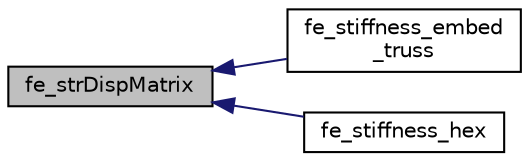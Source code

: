 digraph "fe_strDispMatrix"
{
  edge [fontname="Helvetica",fontsize="10",labelfontname="Helvetica",labelfontsize="10"];
  node [fontname="Helvetica",fontsize="10",shape=record];
  rankdir="LR";
  Node291 [label="fe_strDispMatrix",height=0.2,width=0.4,color="black", fillcolor="grey75", style="filled", fontcolor="black"];
  Node291 -> Node292 [dir="back",color="midnightblue",fontsize="10",style="solid",fontname="Helvetica"];
  Node292 [label="fe_stiffness_embed\l_truss",height=0.2,width=0.4,color="black", fillcolor="white", style="filled",URL="$fe__stiffness__embed__truss_8cpp.html#ab3798340a27f0972299b3820aab0ccba"];
  Node291 -> Node293 [dir="back",color="midnightblue",fontsize="10",style="solid",fontname="Helvetica"];
  Node293 [label="fe_stiffness_hex",height=0.2,width=0.4,color="black", fillcolor="white", style="filled",URL="$fe__stiffness__hex_8cpp.html#a9378d4fc517465015411134456235a76"];
}
